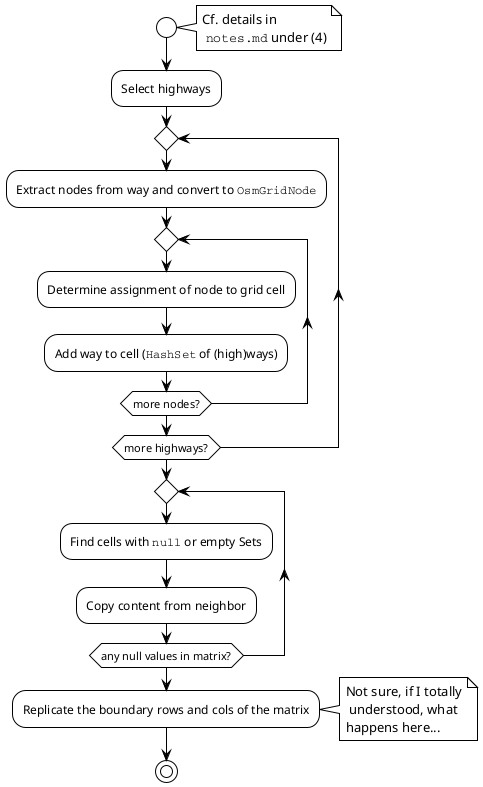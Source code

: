 @startuml
'https://plantuml.com/activity-diagram-beta

!theme plain

start
  note right: Cf. details in\n ""notes.md"" under (4)
  :Select highways;
  repeat
    :Extract nodes from way and convert to ""OsmGridNode"";
    repeat
      :Determine assignment of node to grid cell;
      :Add way to cell (""HashSet"" of (high)ways);
    repeat while (more nodes?)
  repeat while (more highways?)
  repeat
    :Find cells with ""null"" or empty Sets;
    :Copy content from neighbor;
  repeat while (any null values in matrix?)
  :Replicate the boundary rows and cols of the matrix;
  note right: Not sure, if I totally\n understood, what\nhappens here...
stop

@enduml
